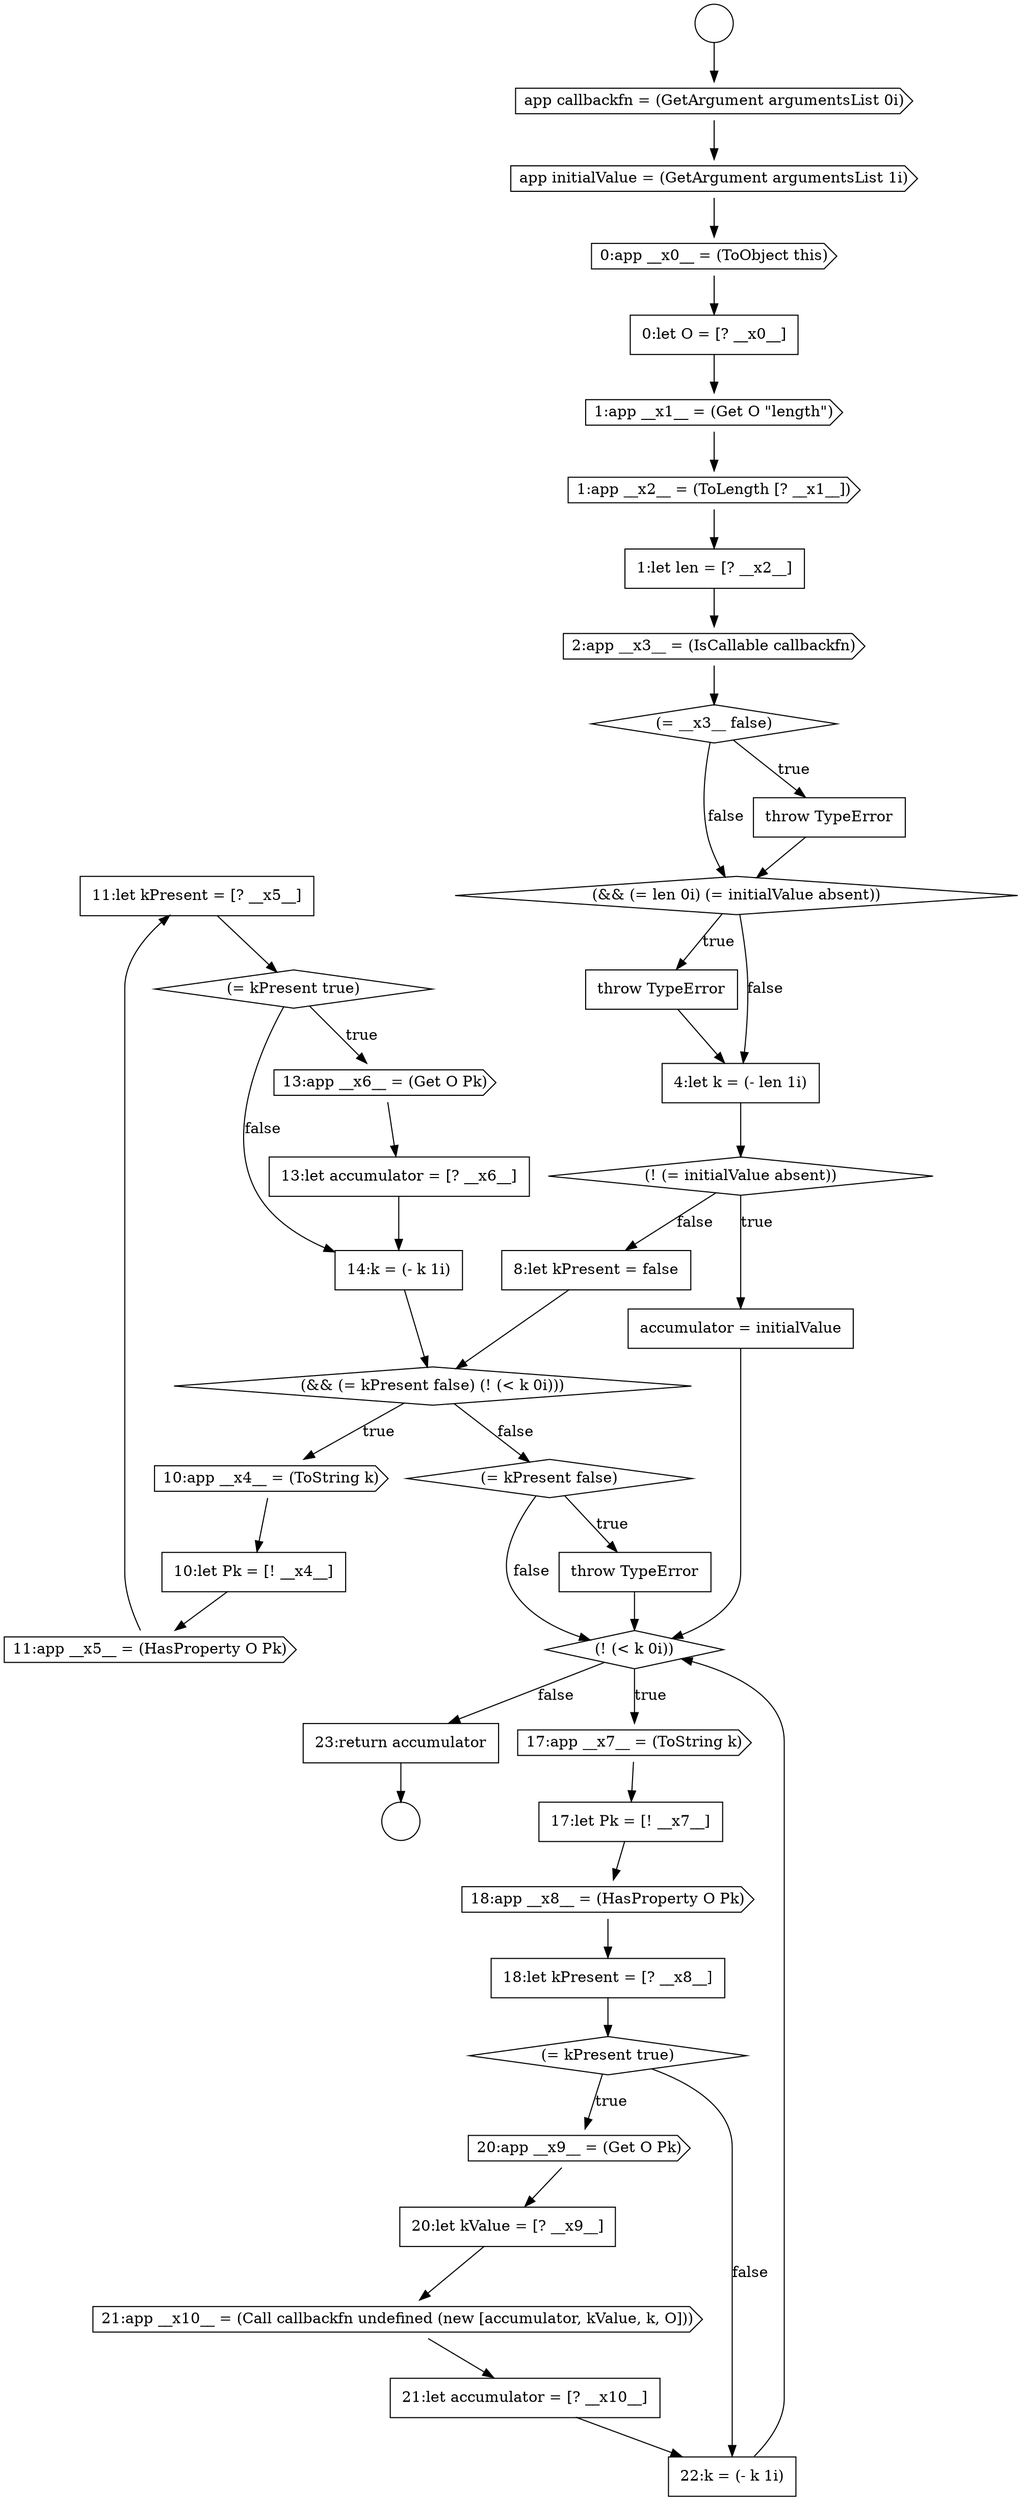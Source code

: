 digraph {
  node13815 [shape=none, margin=0, label=<<font color="black">
    <table border="0" cellborder="1" cellspacing="0" cellpadding="10">
      <tr><td align="left">11:let kPresent = [? __x5__]</td></tr>
    </table>
  </font>> color="black" fillcolor="white" style=filled]
  node13826 [shape=none, margin=0, label=<<font color="black">
    <table border="0" cellborder="1" cellspacing="0" cellpadding="10">
      <tr><td align="left">18:let kPresent = [? __x8__]</td></tr>
    </table>
  </font>> color="black" fillcolor="white" style=filled]
  node13818 [shape=none, margin=0, label=<<font color="black">
    <table border="0" cellborder="1" cellspacing="0" cellpadding="10">
      <tr><td align="left">13:let accumulator = [? __x6__]</td></tr>
    </table>
  </font>> color="black" fillcolor="white" style=filled]
  node13829 [shape=none, margin=0, label=<<font color="black">
    <table border="0" cellborder="1" cellspacing="0" cellpadding="10">
      <tr><td align="left">20:let kValue = [? __x9__]</td></tr>
    </table>
  </font>> color="black" fillcolor="white" style=filled]
  node13825 [shape=cds, label=<<font color="black">18:app __x8__ = (HasProperty O Pk)</font>> color="black" fillcolor="white" style=filled]
  node13794 [shape=circle label=" " color="black" fillcolor="white" style=filled]
  node13806 [shape=none, margin=0, label=<<font color="black">
    <table border="0" cellborder="1" cellspacing="0" cellpadding="10">
      <tr><td align="left">throw TypeError</td></tr>
    </table>
  </font>> color="black" fillcolor="white" style=filled]
  node13831 [shape=none, margin=0, label=<<font color="black">
    <table border="0" cellborder="1" cellspacing="0" cellpadding="10">
      <tr><td align="left">21:let accumulator = [? __x10__]</td></tr>
    </table>
  </font>> color="black" fillcolor="white" style=filled]
  node13819 [shape=none, margin=0, label=<<font color="black">
    <table border="0" cellborder="1" cellspacing="0" cellpadding="10">
      <tr><td align="left">14:k = (- k 1i)</td></tr>
    </table>
  </font>> color="black" fillcolor="white" style=filled]
  node13817 [shape=cds, label=<<font color="black">13:app __x6__ = (Get O Pk)</font>> color="black" fillcolor="white" style=filled]
  node13796 [shape=cds, label=<<font color="black">app initialValue = (GetArgument argumentsList 1i)</font>> color="black" fillcolor="white" style=filled]
  node13811 [shape=diamond, label=<<font color="black">(&amp;&amp; (= kPresent false) (! (&lt; k 0i)))</font>> color="black" fillcolor="white" style=filled]
  node13830 [shape=cds, label=<<font color="black">21:app __x10__ = (Call callbackfn undefined (new [accumulator, kValue, k, O]))</font>> color="black" fillcolor="white" style=filled]
  node13800 [shape=cds, label=<<font color="black">1:app __x2__ = (ToLength [? __x1__])</font>> color="black" fillcolor="white" style=filled]
  node13803 [shape=diamond, label=<<font color="black">(= __x3__ false)</font>> color="black" fillcolor="white" style=filled]
  node13821 [shape=none, margin=0, label=<<font color="black">
    <table border="0" cellborder="1" cellspacing="0" cellpadding="10">
      <tr><td align="left">throw TypeError</td></tr>
    </table>
  </font>> color="black" fillcolor="white" style=filled]
  node13820 [shape=diamond, label=<<font color="black">(= kPresent false)</font>> color="black" fillcolor="white" style=filled]
  node13833 [shape=none, margin=0, label=<<font color="black">
    <table border="0" cellborder="1" cellspacing="0" cellpadding="10">
      <tr><td align="left">23:return accumulator</td></tr>
    </table>
  </font>> color="black" fillcolor="white" style=filled]
  node13808 [shape=diamond, label=<<font color="black">(! (= initialValue absent))</font>> color="black" fillcolor="white" style=filled]
  node13795 [shape=cds, label=<<font color="black">app callbackfn = (GetArgument argumentsList 0i)</font>> color="black" fillcolor="white" style=filled]
  node13814 [shape=cds, label=<<font color="black">11:app __x5__ = (HasProperty O Pk)</font>> color="black" fillcolor="white" style=filled]
  node13810 [shape=none, margin=0, label=<<font color="black">
    <table border="0" cellborder="1" cellspacing="0" cellpadding="10">
      <tr><td align="left">8:let kPresent = false</td></tr>
    </table>
  </font>> color="black" fillcolor="white" style=filled]
  node13799 [shape=cds, label=<<font color="black">1:app __x1__ = (Get O &quot;length&quot;)</font>> color="black" fillcolor="white" style=filled]
  node13805 [shape=diamond, label=<<font color="black">(&amp;&amp; (= len 0i) (= initialValue absent))</font>> color="black" fillcolor="white" style=filled]
  node13804 [shape=none, margin=0, label=<<font color="black">
    <table border="0" cellborder="1" cellspacing="0" cellpadding="10">
      <tr><td align="left">throw TypeError</td></tr>
    </table>
  </font>> color="black" fillcolor="white" style=filled]
  node13822 [shape=diamond, label=<<font color="black">(! (&lt; k 0i))</font>> color="black" fillcolor="white" style=filled]
  node13832 [shape=none, margin=0, label=<<font color="black">
    <table border="0" cellborder="1" cellspacing="0" cellpadding="10">
      <tr><td align="left">22:k = (- k 1i)</td></tr>
    </table>
  </font>> color="black" fillcolor="white" style=filled]
  node13798 [shape=none, margin=0, label=<<font color="black">
    <table border="0" cellborder="1" cellspacing="0" cellpadding="10">
      <tr><td align="left">0:let O = [? __x0__]</td></tr>
    </table>
  </font>> color="black" fillcolor="white" style=filled]
  node13809 [shape=none, margin=0, label=<<font color="black">
    <table border="0" cellborder="1" cellspacing="0" cellpadding="10">
      <tr><td align="left">accumulator = initialValue</td></tr>
    </table>
  </font>> color="black" fillcolor="white" style=filled]
  node13828 [shape=cds, label=<<font color="black">20:app __x9__ = (Get O Pk)</font>> color="black" fillcolor="white" style=filled]
  node13813 [shape=none, margin=0, label=<<font color="black">
    <table border="0" cellborder="1" cellspacing="0" cellpadding="10">
      <tr><td align="left">10:let Pk = [! __x4__]</td></tr>
    </table>
  </font>> color="black" fillcolor="white" style=filled]
  node13801 [shape=none, margin=0, label=<<font color="black">
    <table border="0" cellborder="1" cellspacing="0" cellpadding="10">
      <tr><td align="left">1:let len = [? __x2__]</td></tr>
    </table>
  </font>> color="black" fillcolor="white" style=filled]
  node13823 [shape=cds, label=<<font color="black">17:app __x7__ = (ToString k)</font>> color="black" fillcolor="white" style=filled]
  node13797 [shape=cds, label=<<font color="black">0:app __x0__ = (ToObject this)</font>> color="black" fillcolor="white" style=filled]
  node13812 [shape=cds, label=<<font color="black">10:app __x4__ = (ToString k)</font>> color="black" fillcolor="white" style=filled]
  node13793 [shape=circle label=" " color="black" fillcolor="white" style=filled]
  node13816 [shape=diamond, label=<<font color="black">(= kPresent true)</font>> color="black" fillcolor="white" style=filled]
  node13807 [shape=none, margin=0, label=<<font color="black">
    <table border="0" cellborder="1" cellspacing="0" cellpadding="10">
      <tr><td align="left">4:let k = (- len 1i)</td></tr>
    </table>
  </font>> color="black" fillcolor="white" style=filled]
  node13827 [shape=diamond, label=<<font color="black">(= kPresent true)</font>> color="black" fillcolor="white" style=filled]
  node13802 [shape=cds, label=<<font color="black">2:app __x3__ = (IsCallable callbackfn)</font>> color="black" fillcolor="white" style=filled]
  node13824 [shape=none, margin=0, label=<<font color="black">
    <table border="0" cellborder="1" cellspacing="0" cellpadding="10">
      <tr><td align="left">17:let Pk = [! __x7__]</td></tr>
    </table>
  </font>> color="black" fillcolor="white" style=filled]
  node13823 -> node13824 [ color="black"]
  node13813 -> node13814 [ color="black"]
  node13808 -> node13809 [label=<<font color="black">true</font>> color="black"]
  node13808 -> node13810 [label=<<font color="black">false</font>> color="black"]
  node13819 -> node13811 [ color="black"]
  node13805 -> node13806 [label=<<font color="black">true</font>> color="black"]
  node13805 -> node13807 [label=<<font color="black">false</font>> color="black"]
  node13797 -> node13798 [ color="black"]
  node13820 -> node13821 [label=<<font color="black">true</font>> color="black"]
  node13820 -> node13822 [label=<<font color="black">false</font>> color="black"]
  node13796 -> node13797 [ color="black"]
  node13793 -> node13795 [ color="black"]
  node13801 -> node13802 [ color="black"]
  node13804 -> node13805 [ color="black"]
  node13812 -> node13813 [ color="black"]
  node13829 -> node13830 [ color="black"]
  node13816 -> node13817 [label=<<font color="black">true</font>> color="black"]
  node13816 -> node13819 [label=<<font color="black">false</font>> color="black"]
  node13806 -> node13807 [ color="black"]
  node13798 -> node13799 [ color="black"]
  node13824 -> node13825 [ color="black"]
  node13800 -> node13801 [ color="black"]
  node13807 -> node13808 [ color="black"]
  node13799 -> node13800 [ color="black"]
  node13822 -> node13823 [label=<<font color="black">true</font>> color="black"]
  node13822 -> node13833 [label=<<font color="black">false</font>> color="black"]
  node13815 -> node13816 [ color="black"]
  node13828 -> node13829 [ color="black"]
  node13827 -> node13828 [label=<<font color="black">true</font>> color="black"]
  node13827 -> node13832 [label=<<font color="black">false</font>> color="black"]
  node13802 -> node13803 [ color="black"]
  node13809 -> node13822 [ color="black"]
  node13803 -> node13804 [label=<<font color="black">true</font>> color="black"]
  node13803 -> node13805 [label=<<font color="black">false</font>> color="black"]
  node13821 -> node13822 [ color="black"]
  node13814 -> node13815 [ color="black"]
  node13832 -> node13822 [ color="black"]
  node13826 -> node13827 [ color="black"]
  node13810 -> node13811 [ color="black"]
  node13830 -> node13831 [ color="black"]
  node13795 -> node13796 [ color="black"]
  node13833 -> node13794 [ color="black"]
  node13818 -> node13819 [ color="black"]
  node13825 -> node13826 [ color="black"]
  node13831 -> node13832 [ color="black"]
  node13811 -> node13812 [label=<<font color="black">true</font>> color="black"]
  node13811 -> node13820 [label=<<font color="black">false</font>> color="black"]
  node13817 -> node13818 [ color="black"]
}
